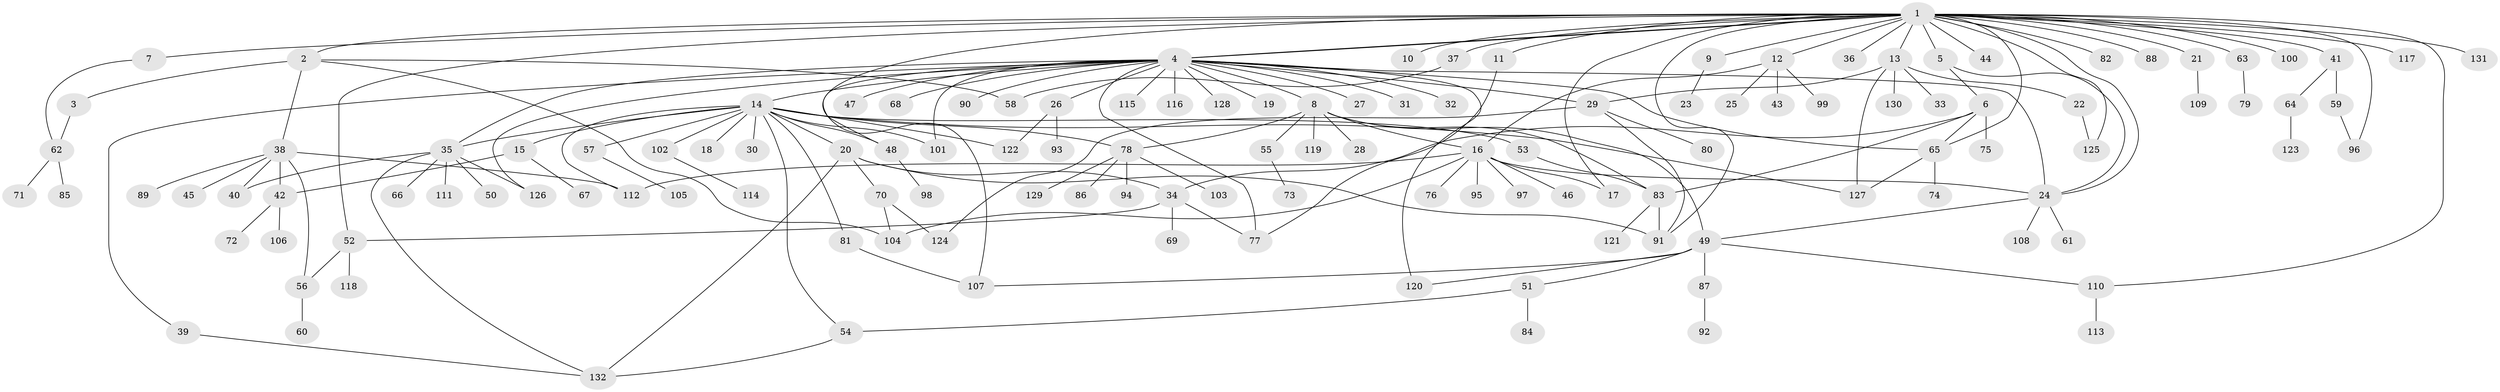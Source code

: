 // Generated by graph-tools (version 1.1) at 2025/47/03/09/25 04:47:57]
// undirected, 132 vertices, 178 edges
graph export_dot {
graph [start="1"]
  node [color=gray90,style=filled];
  1;
  2;
  3;
  4;
  5;
  6;
  7;
  8;
  9;
  10;
  11;
  12;
  13;
  14;
  15;
  16;
  17;
  18;
  19;
  20;
  21;
  22;
  23;
  24;
  25;
  26;
  27;
  28;
  29;
  30;
  31;
  32;
  33;
  34;
  35;
  36;
  37;
  38;
  39;
  40;
  41;
  42;
  43;
  44;
  45;
  46;
  47;
  48;
  49;
  50;
  51;
  52;
  53;
  54;
  55;
  56;
  57;
  58;
  59;
  60;
  61;
  62;
  63;
  64;
  65;
  66;
  67;
  68;
  69;
  70;
  71;
  72;
  73;
  74;
  75;
  76;
  77;
  78;
  79;
  80;
  81;
  82;
  83;
  84;
  85;
  86;
  87;
  88;
  89;
  90;
  91;
  92;
  93;
  94;
  95;
  96;
  97;
  98;
  99;
  100;
  101;
  102;
  103;
  104;
  105;
  106;
  107;
  108;
  109;
  110;
  111;
  112;
  113;
  114;
  115;
  116;
  117;
  118;
  119;
  120;
  121;
  122;
  123;
  124;
  125;
  126;
  127;
  128;
  129;
  130;
  131;
  132;
  1 -- 2;
  1 -- 4;
  1 -- 4;
  1 -- 5;
  1 -- 7;
  1 -- 9;
  1 -- 10;
  1 -- 11;
  1 -- 12;
  1 -- 13;
  1 -- 17;
  1 -- 21;
  1 -- 24;
  1 -- 36;
  1 -- 37;
  1 -- 41;
  1 -- 44;
  1 -- 52;
  1 -- 63;
  1 -- 65;
  1 -- 82;
  1 -- 88;
  1 -- 91;
  1 -- 96;
  1 -- 100;
  1 -- 107;
  1 -- 110;
  1 -- 117;
  1 -- 125;
  1 -- 131;
  2 -- 3;
  2 -- 38;
  2 -- 58;
  2 -- 104;
  3 -- 62;
  4 -- 8;
  4 -- 14;
  4 -- 19;
  4 -- 24;
  4 -- 26;
  4 -- 27;
  4 -- 29;
  4 -- 31;
  4 -- 32;
  4 -- 35;
  4 -- 39;
  4 -- 47;
  4 -- 48;
  4 -- 65;
  4 -- 68;
  4 -- 77;
  4 -- 90;
  4 -- 101;
  4 -- 115;
  4 -- 116;
  4 -- 120;
  4 -- 126;
  4 -- 128;
  5 -- 6;
  5 -- 24;
  6 -- 34;
  6 -- 65;
  6 -- 75;
  6 -- 83;
  7 -- 62;
  8 -- 16;
  8 -- 28;
  8 -- 49;
  8 -- 55;
  8 -- 78;
  8 -- 83;
  8 -- 119;
  9 -- 23;
  11 -- 77;
  12 -- 16;
  12 -- 25;
  12 -- 43;
  12 -- 99;
  13 -- 22;
  13 -- 29;
  13 -- 33;
  13 -- 127;
  13 -- 130;
  14 -- 15;
  14 -- 18;
  14 -- 20;
  14 -- 30;
  14 -- 35;
  14 -- 48;
  14 -- 53;
  14 -- 54;
  14 -- 57;
  14 -- 78;
  14 -- 81;
  14 -- 101;
  14 -- 102;
  14 -- 112;
  14 -- 122;
  14 -- 127;
  15 -- 42;
  15 -- 67;
  16 -- 17;
  16 -- 24;
  16 -- 46;
  16 -- 76;
  16 -- 95;
  16 -- 97;
  16 -- 104;
  16 -- 112;
  20 -- 34;
  20 -- 70;
  20 -- 91;
  20 -- 132;
  21 -- 109;
  22 -- 125;
  24 -- 49;
  24 -- 61;
  24 -- 108;
  26 -- 93;
  26 -- 122;
  29 -- 80;
  29 -- 91;
  29 -- 124;
  34 -- 52;
  34 -- 69;
  34 -- 77;
  35 -- 40;
  35 -- 50;
  35 -- 66;
  35 -- 111;
  35 -- 126;
  35 -- 132;
  37 -- 58;
  38 -- 40;
  38 -- 42;
  38 -- 45;
  38 -- 56;
  38 -- 89;
  38 -- 112;
  39 -- 132;
  41 -- 59;
  41 -- 64;
  42 -- 72;
  42 -- 106;
  48 -- 98;
  49 -- 51;
  49 -- 87;
  49 -- 107;
  49 -- 110;
  49 -- 120;
  51 -- 54;
  51 -- 84;
  52 -- 56;
  52 -- 118;
  53 -- 83;
  54 -- 132;
  55 -- 73;
  56 -- 60;
  57 -- 105;
  59 -- 96;
  62 -- 71;
  62 -- 85;
  63 -- 79;
  64 -- 123;
  65 -- 74;
  65 -- 127;
  70 -- 104;
  70 -- 124;
  78 -- 86;
  78 -- 94;
  78 -- 103;
  78 -- 129;
  81 -- 107;
  83 -- 91;
  83 -- 121;
  87 -- 92;
  102 -- 114;
  110 -- 113;
}
